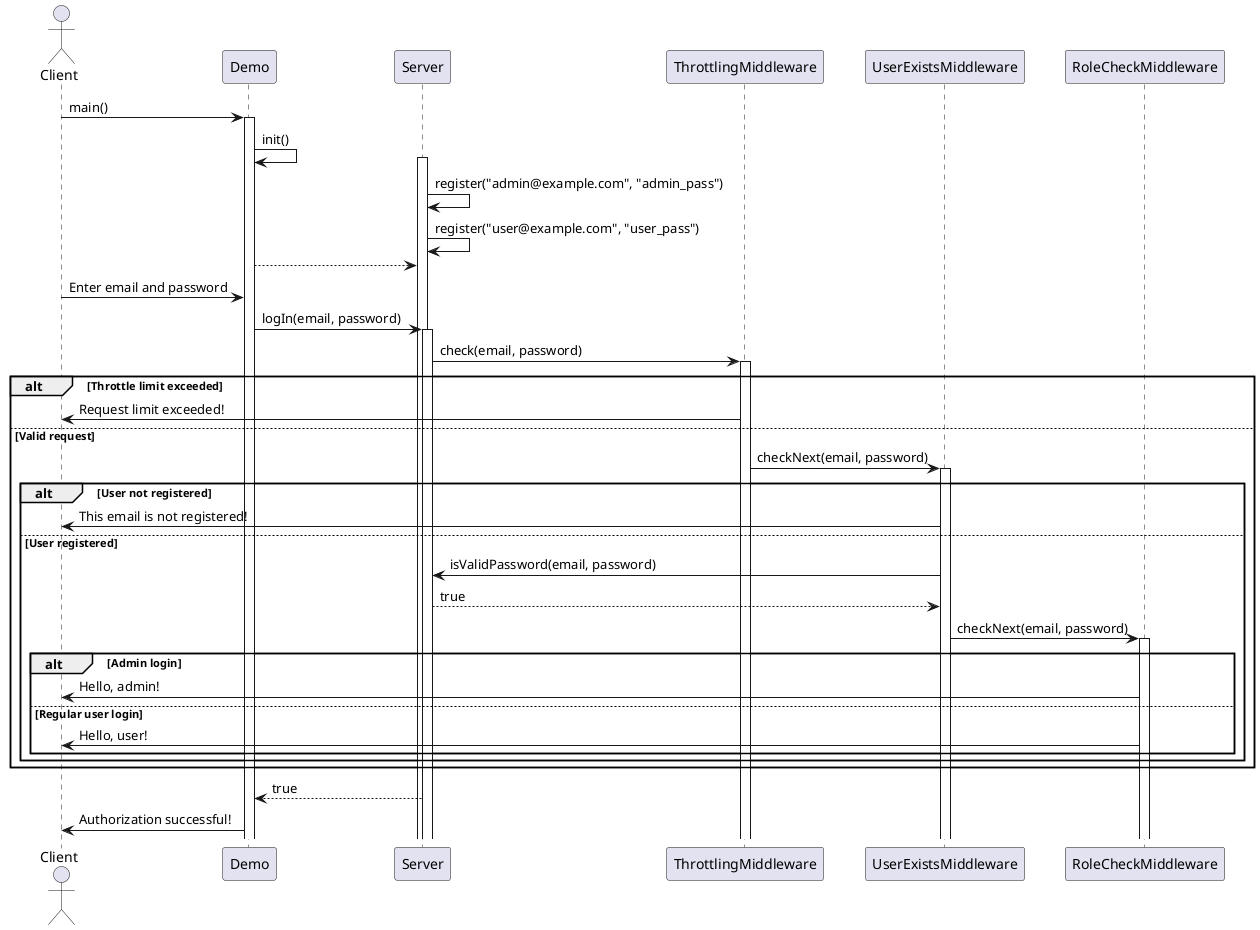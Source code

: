 @startuml
actor Client

Client -> Demo: main()
activate Demo
Demo -> Demo: init()
activate Server
Server -> Server: register("admin@example.com", "admin_pass")
Server -> Server: register("user@example.com", "user_pass")
Server <-- Demo:

Client -> Demo: Enter email and password
Demo -> Server: logIn(email, password)
activate Server
Server -> ThrottlingMiddleware: check(email, password)
activate ThrottlingMiddleware

alt Throttle limit exceeded
    ThrottlingMiddleware -> Client: Request limit exceeded!
else Valid request
    ThrottlingMiddleware -> UserExistsMiddleware: checkNext(email, password)
    activate UserExistsMiddleware

    alt User not registered
        UserExistsMiddleware -> Client: This email is not registered!
    else User registered
        UserExistsMiddleware -> Server: isValidPassword(email, password)
        Server --> UserExistsMiddleware: true

        UserExistsMiddleware -> RoleCheckMiddleware: checkNext(email, password)
        activate RoleCheckMiddleware

        alt Admin login
            RoleCheckMiddleware -> Client: Hello, admin!
        else Regular user login
            RoleCheckMiddleware -> Client: Hello, user!
        end
    end
end

Server --> Demo: true
Demo -> Client: Authorization successful!

@enduml
